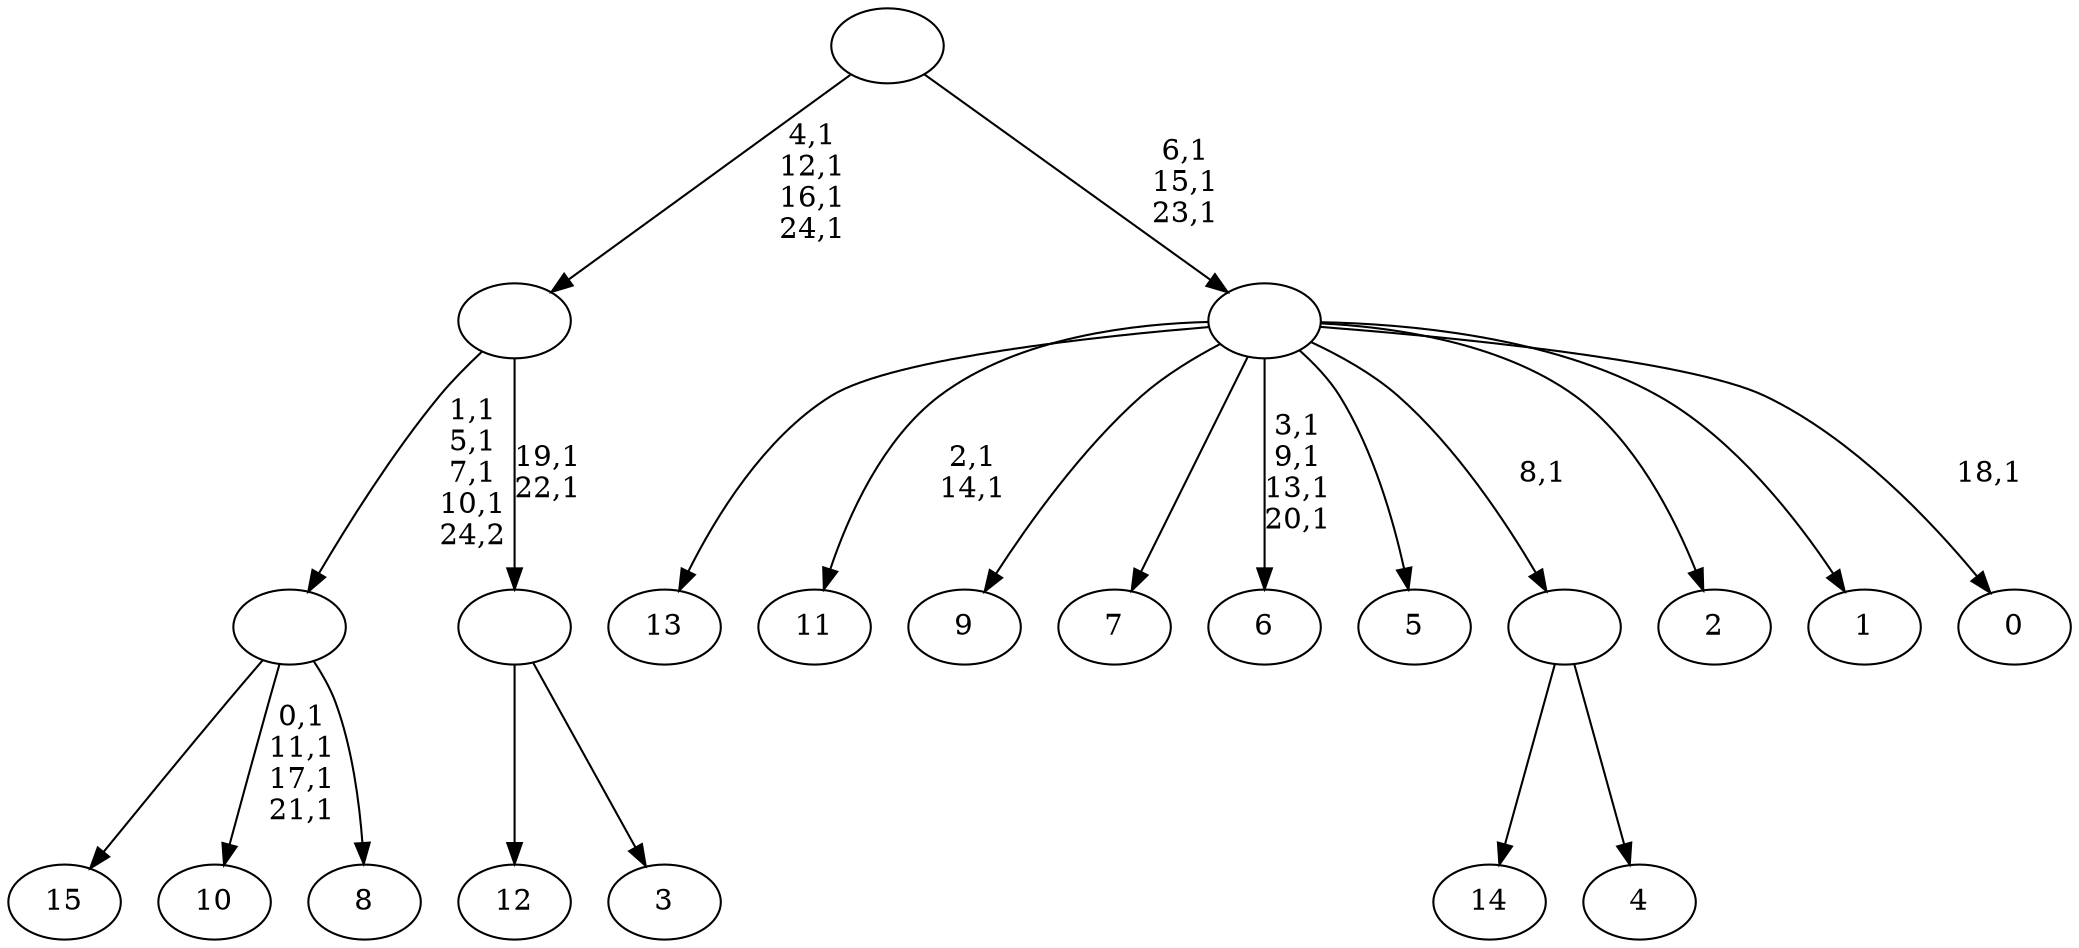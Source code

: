 digraph T {
	41 [label="15"]
	40 [label="14"]
	39 [label="13"]
	38 [label="12"]
	37 [label="11"]
	34 [label="10"]
	29 [label="9"]
	28 [label="8"]
	27 [label=""]
	23 [label="7"]
	22 [label="6"]
	17 [label="5"]
	16 [label="4"]
	15 [label=""]
	14 [label="3"]
	13 [label=""]
	11 [label=""]
	7 [label="2"]
	6 [label="1"]
	5 [label="0"]
	3 [label=""]
	0 [label=""]
	27 -> 34 [label="0,1\n11,1\n17,1\n21,1"]
	27 -> 41 [label=""]
	27 -> 28 [label=""]
	15 -> 40 [label=""]
	15 -> 16 [label=""]
	13 -> 38 [label=""]
	13 -> 14 [label=""]
	11 -> 13 [label="19,1\n22,1"]
	11 -> 27 [label="1,1\n5,1\n7,1\n10,1\n24,2"]
	3 -> 5 [label="18,1"]
	3 -> 22 [label="3,1\n9,1\n13,1\n20,1"]
	3 -> 37 [label="2,1\n14,1"]
	3 -> 39 [label=""]
	3 -> 29 [label=""]
	3 -> 23 [label=""]
	3 -> 17 [label=""]
	3 -> 15 [label="8,1"]
	3 -> 7 [label=""]
	3 -> 6 [label=""]
	0 -> 3 [label="6,1\n15,1\n23,1"]
	0 -> 11 [label="4,1\n12,1\n16,1\n24,1"]
}
